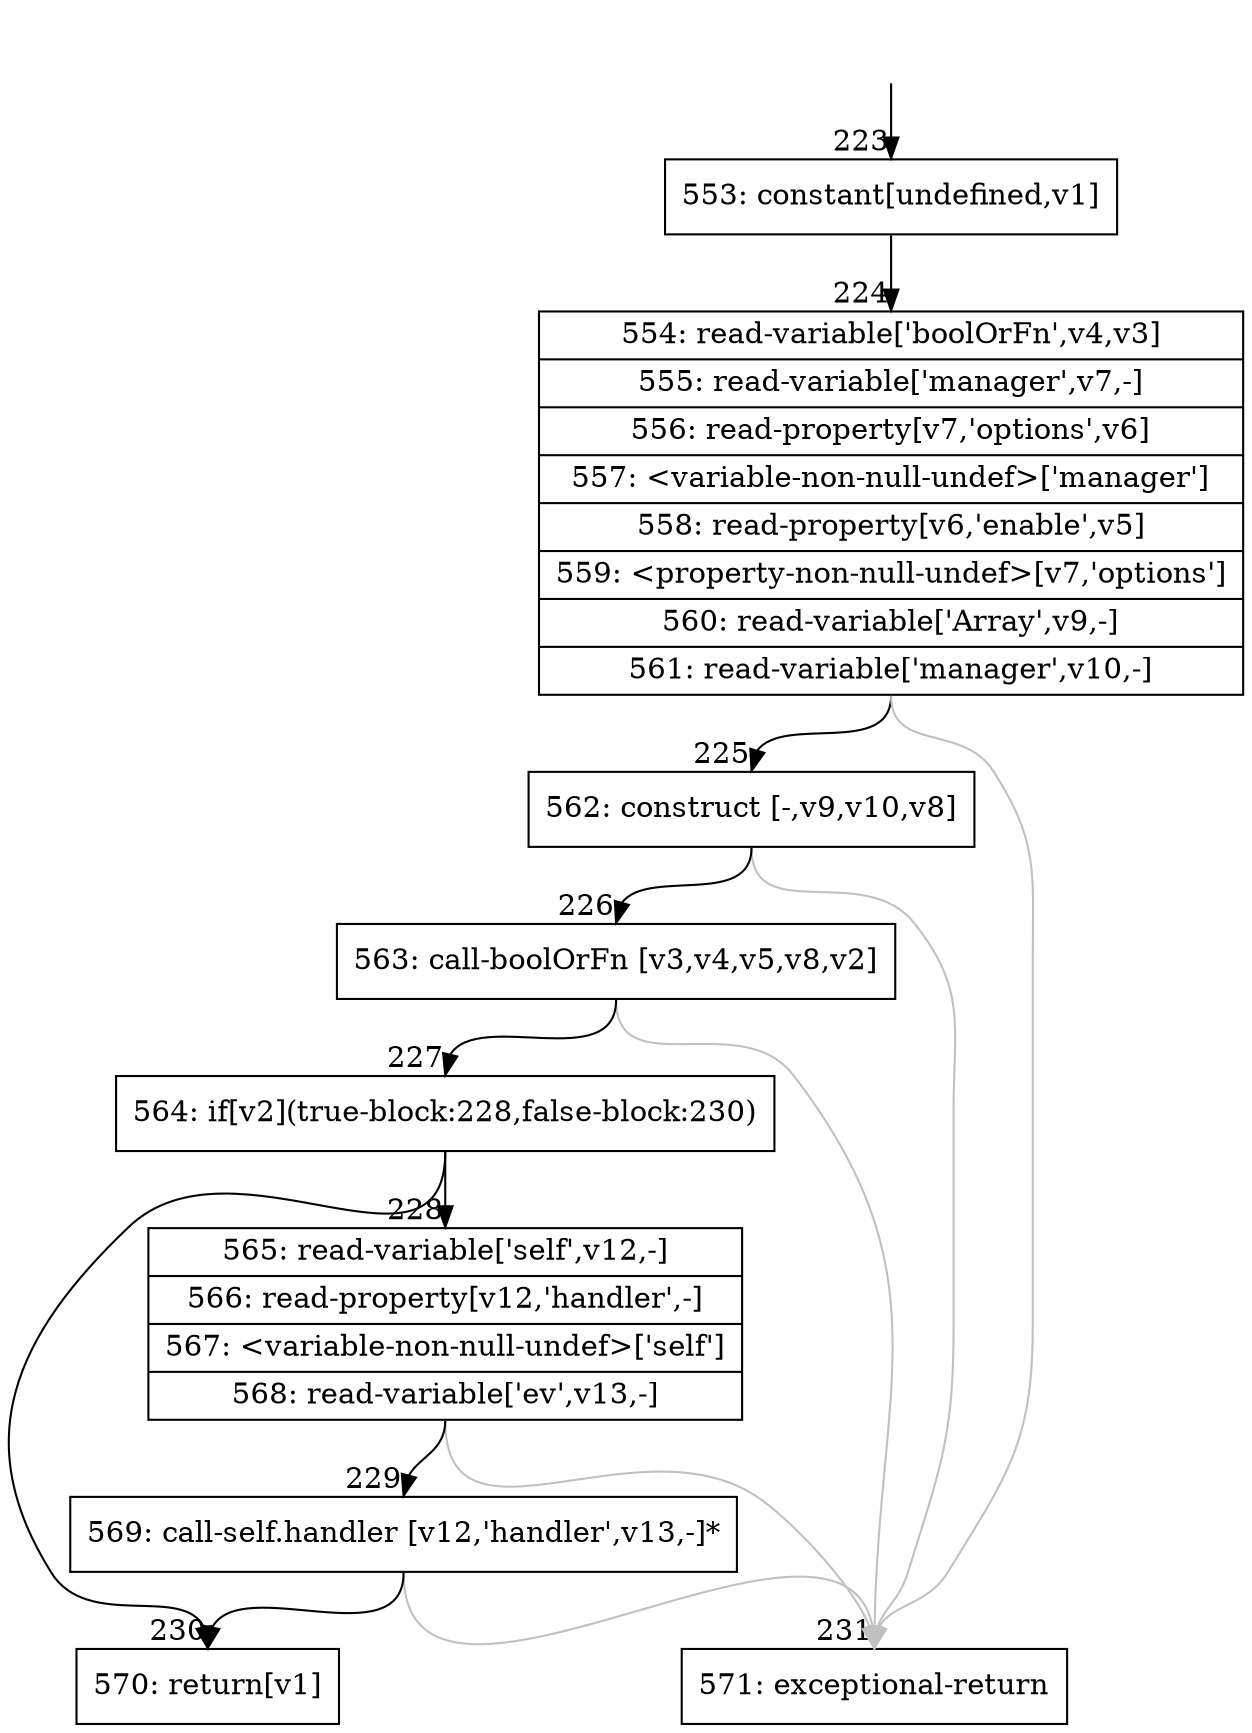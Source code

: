 digraph {
rankdir="TD"
BB_entry27[shape=none,label=""];
BB_entry27 -> BB223 [tailport=s, headport=n, headlabel="    223"]
BB223 [shape=record label="{553: constant[undefined,v1]}" ] 
BB223 -> BB224 [tailport=s, headport=n, headlabel="      224"]
BB224 [shape=record label="{554: read-variable['boolOrFn',v4,v3]|555: read-variable['manager',v7,-]|556: read-property[v7,'options',v6]|557: \<variable-non-null-undef\>['manager']|558: read-property[v6,'enable',v5]|559: \<property-non-null-undef\>[v7,'options']|560: read-variable['Array',v9,-]|561: read-variable['manager',v10,-]}" ] 
BB224 -> BB225 [tailport=s, headport=n, headlabel="      225"]
BB224 -> BB231 [tailport=s, headport=n, color=gray, headlabel="      231"]
BB225 [shape=record label="{562: construct [-,v9,v10,v8]}" ] 
BB225 -> BB226 [tailport=s, headport=n, headlabel="      226"]
BB225 -> BB231 [tailport=s, headport=n, color=gray]
BB226 [shape=record label="{563: call-boolOrFn [v3,v4,v5,v8,v2]}" ] 
BB226 -> BB227 [tailport=s, headport=n, headlabel="      227"]
BB226 -> BB231 [tailport=s, headport=n, color=gray]
BB227 [shape=record label="{564: if[v2](true-block:228,false-block:230)}" ] 
BB227 -> BB228 [tailport=s, headport=n, headlabel="      228"]
BB227 -> BB230 [tailport=s, headport=n, headlabel="      230"]
BB228 [shape=record label="{565: read-variable['self',v12,-]|566: read-property[v12,'handler',-]|567: \<variable-non-null-undef\>['self']|568: read-variable['ev',v13,-]}" ] 
BB228 -> BB229 [tailport=s, headport=n, headlabel="      229"]
BB228 -> BB231 [tailport=s, headport=n, color=gray]
BB229 [shape=record label="{569: call-self.handler [v12,'handler',v13,-]*}" ] 
BB229 -> BB230 [tailport=s, headport=n]
BB229 -> BB231 [tailport=s, headport=n, color=gray]
BB230 [shape=record label="{570: return[v1]}" ] 
BB231 [shape=record label="{571: exceptional-return}" ] 
//#$~ 377
}
